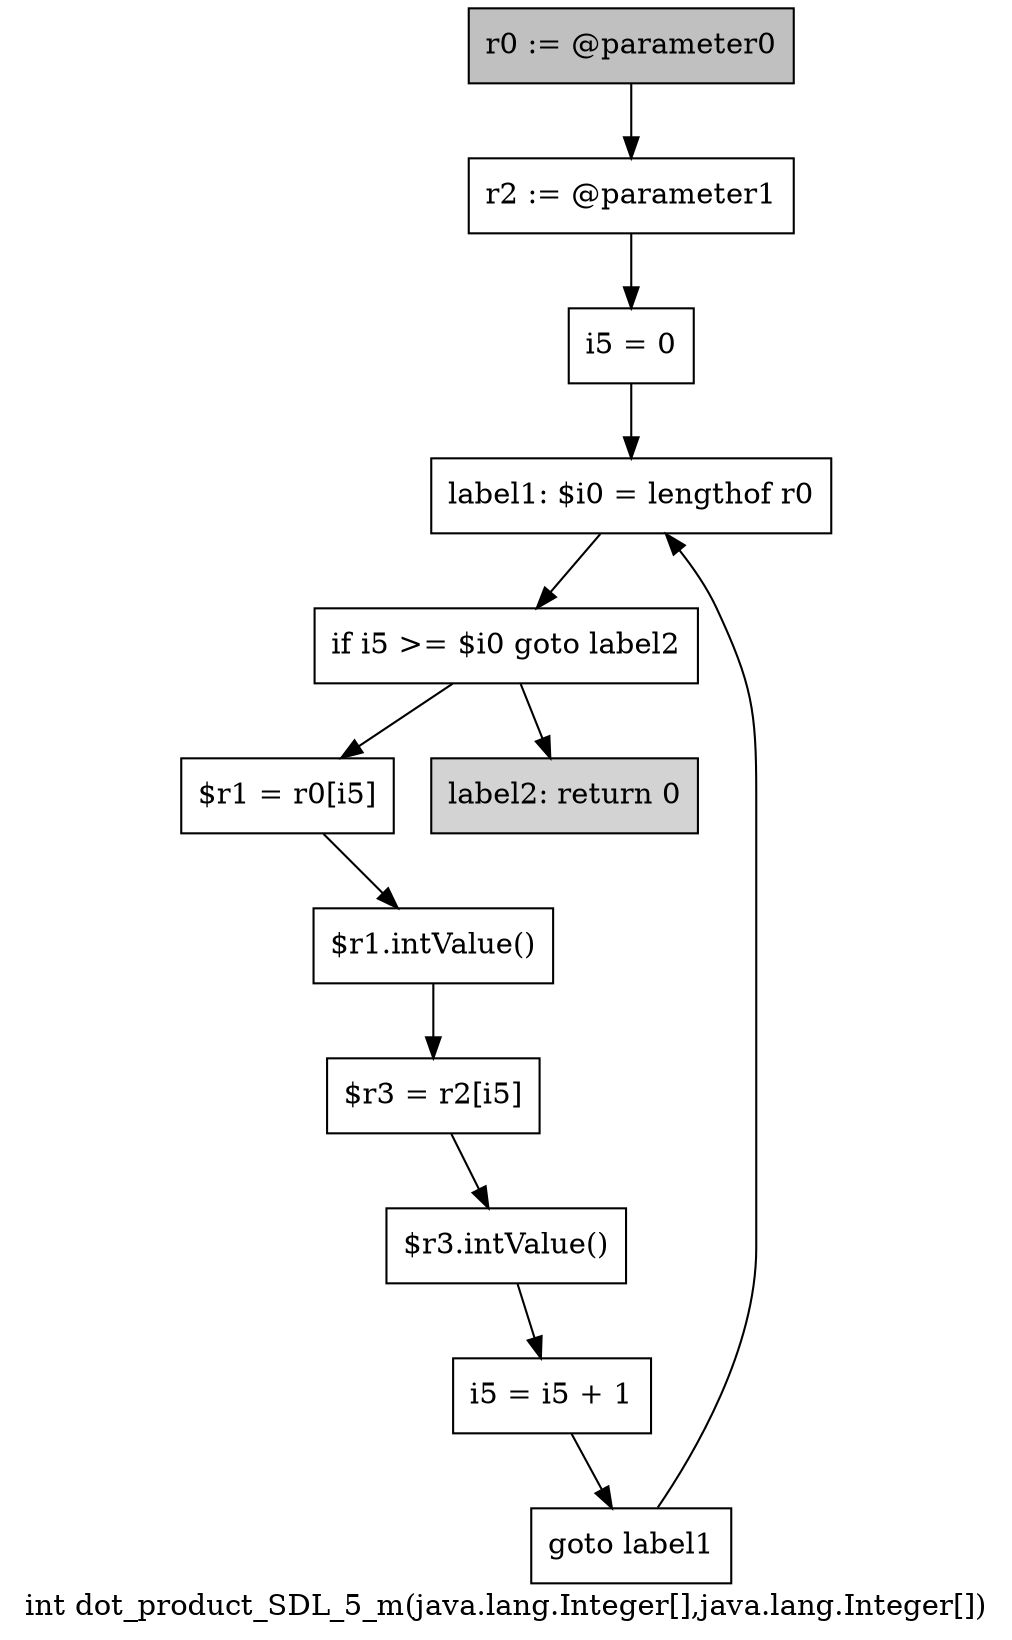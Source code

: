 digraph "int dot_product_SDL_5_m(java.lang.Integer[],java.lang.Integer[])" {
    label="int dot_product_SDL_5_m(java.lang.Integer[],java.lang.Integer[])";
    node [shape=box];
    "0" [style=filled,fillcolor=gray,label="r0 := @parameter0",];
    "1" [label="r2 := @parameter1",];
    "0"->"1";
    "2" [label="i5 = 0",];
    "1"->"2";
    "3" [label="label1: $i0 = lengthof r0",];
    "2"->"3";
    "4" [label="if i5 >= $i0 goto label2",];
    "3"->"4";
    "5" [label="$r1 = r0[i5]",];
    "4"->"5";
    "11" [style=filled,fillcolor=lightgray,label="label2: return 0",];
    "4"->"11";
    "6" [label="$r1.intValue()",];
    "5"->"6";
    "7" [label="$r3 = r2[i5]",];
    "6"->"7";
    "8" [label="$r3.intValue()",];
    "7"->"8";
    "9" [label="i5 = i5 + 1",];
    "8"->"9";
    "10" [label="goto label1",];
    "9"->"10";
    "10"->"3";
}
